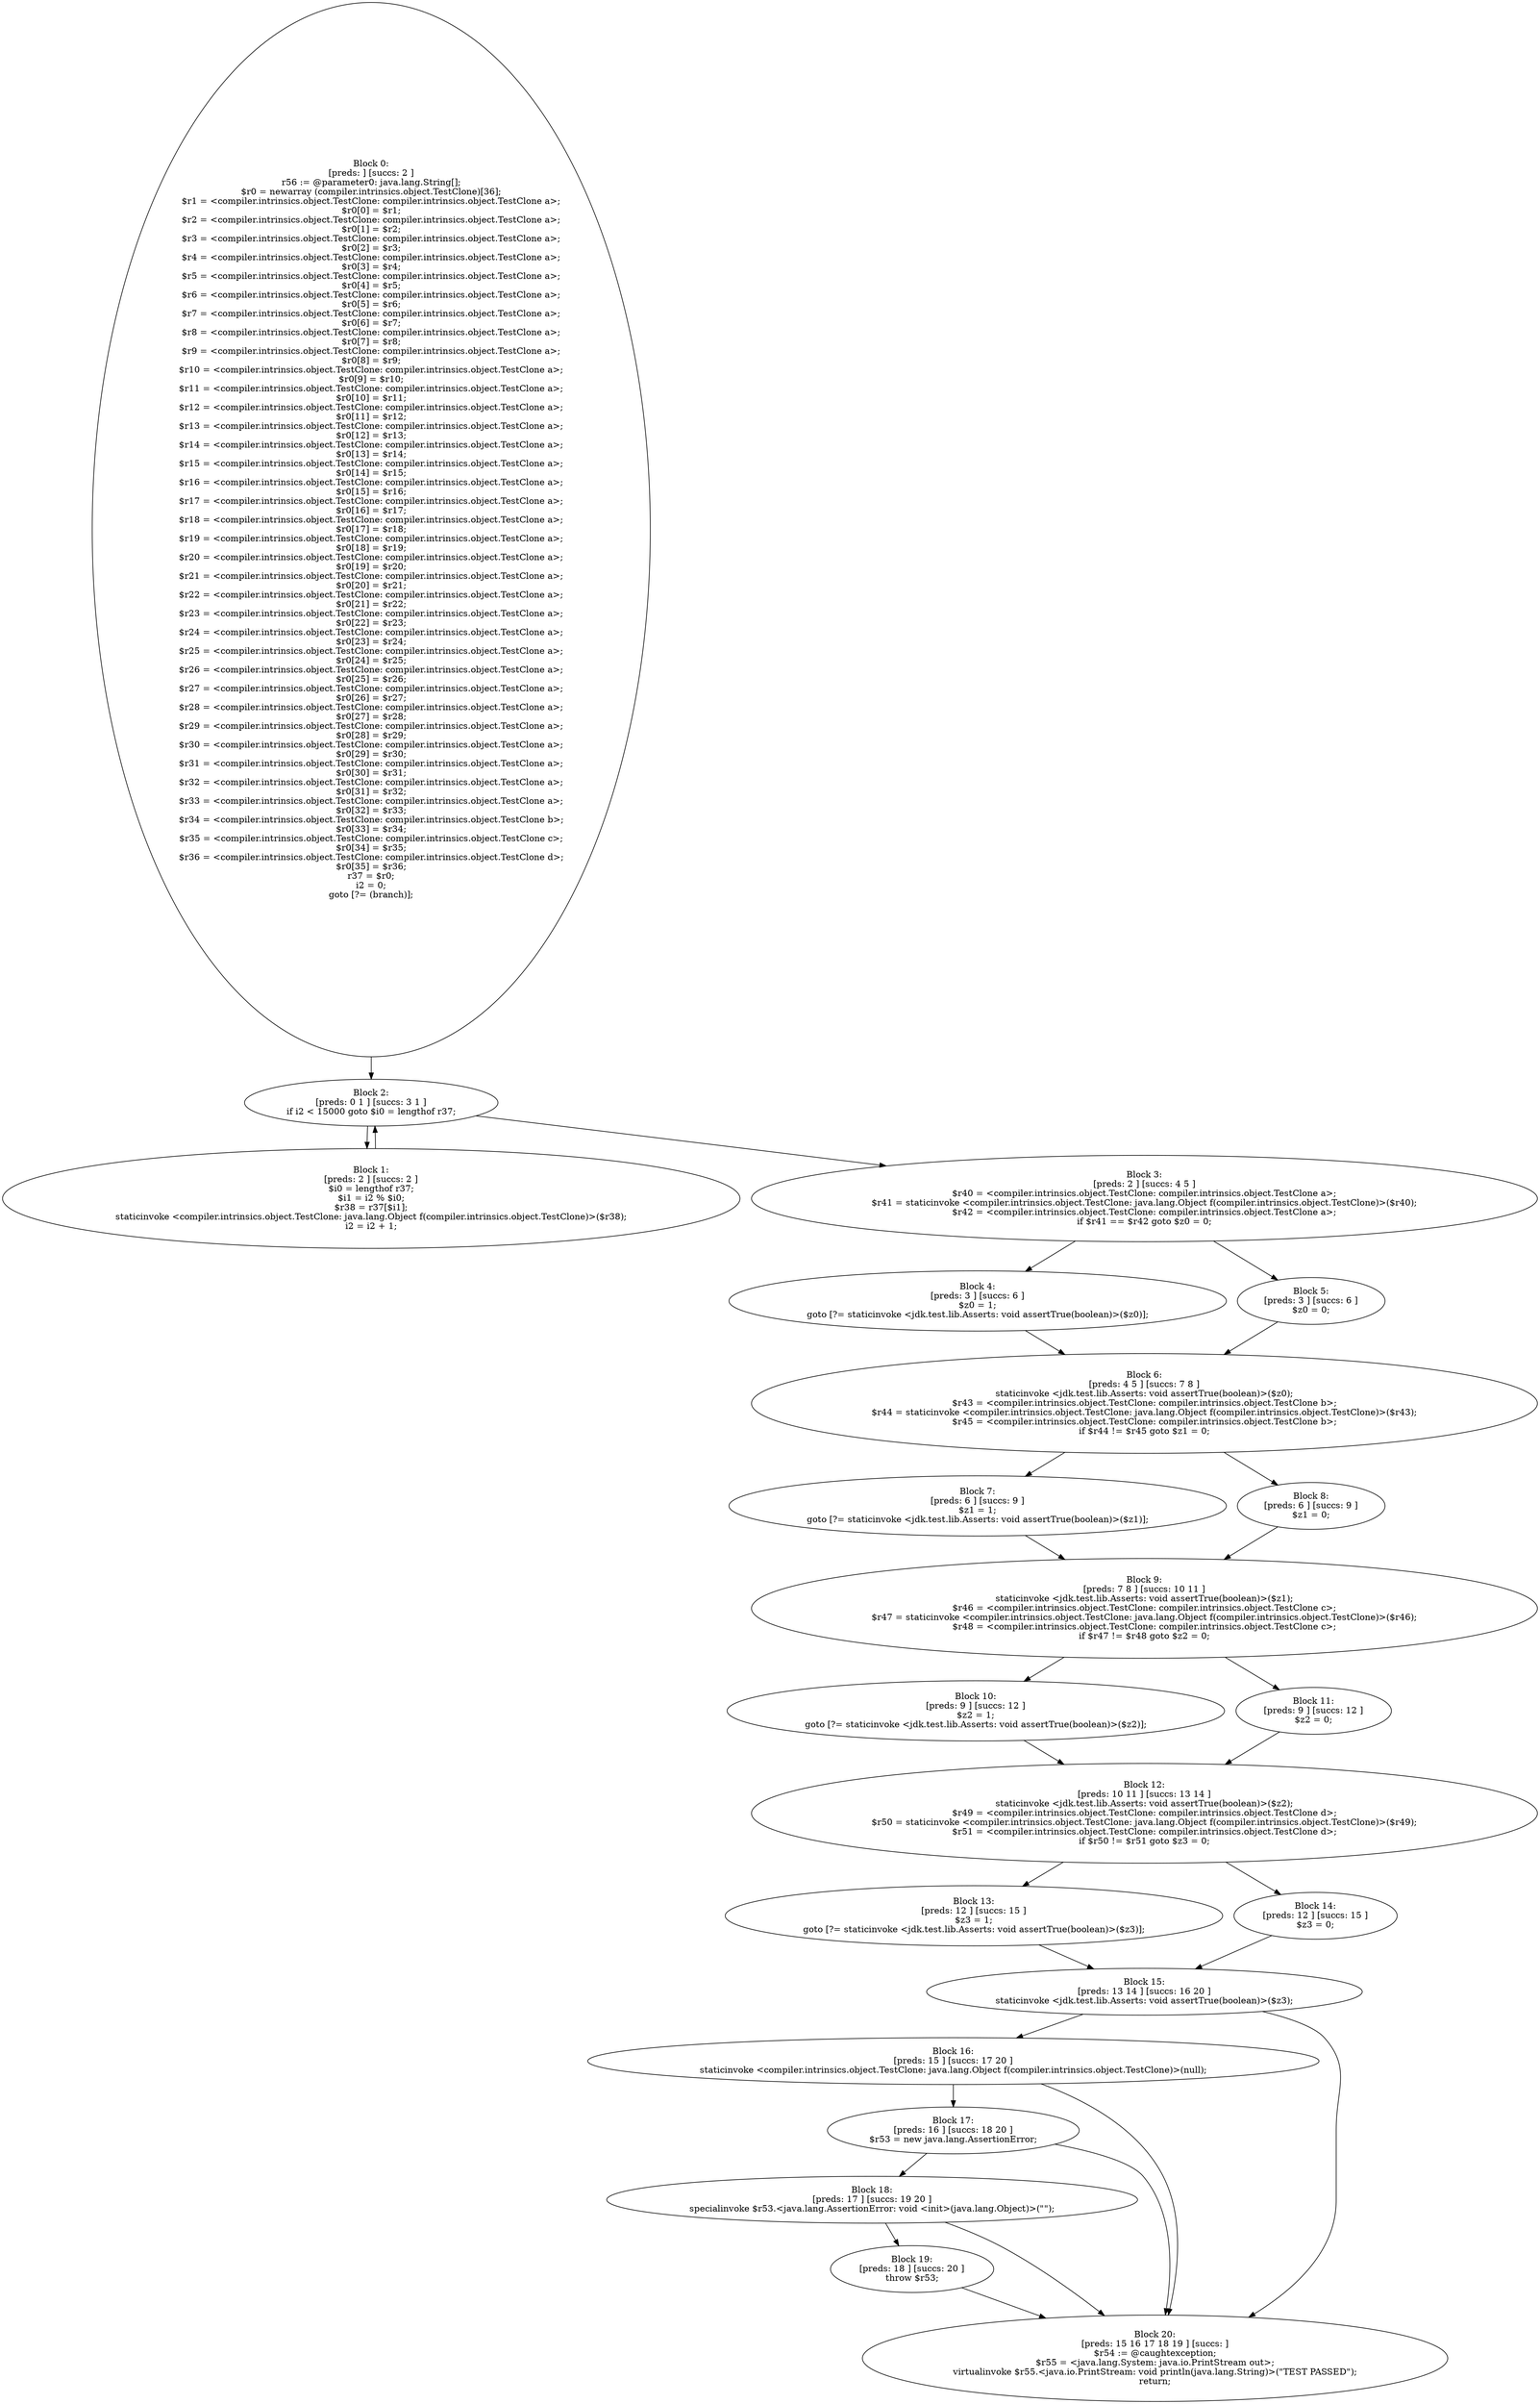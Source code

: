 digraph "unitGraph" {
    "Block 0:
[preds: ] [succs: 2 ]
r56 := @parameter0: java.lang.String[];
$r0 = newarray (compiler.intrinsics.object.TestClone)[36];
$r1 = <compiler.intrinsics.object.TestClone: compiler.intrinsics.object.TestClone a>;
$r0[0] = $r1;
$r2 = <compiler.intrinsics.object.TestClone: compiler.intrinsics.object.TestClone a>;
$r0[1] = $r2;
$r3 = <compiler.intrinsics.object.TestClone: compiler.intrinsics.object.TestClone a>;
$r0[2] = $r3;
$r4 = <compiler.intrinsics.object.TestClone: compiler.intrinsics.object.TestClone a>;
$r0[3] = $r4;
$r5 = <compiler.intrinsics.object.TestClone: compiler.intrinsics.object.TestClone a>;
$r0[4] = $r5;
$r6 = <compiler.intrinsics.object.TestClone: compiler.intrinsics.object.TestClone a>;
$r0[5] = $r6;
$r7 = <compiler.intrinsics.object.TestClone: compiler.intrinsics.object.TestClone a>;
$r0[6] = $r7;
$r8 = <compiler.intrinsics.object.TestClone: compiler.intrinsics.object.TestClone a>;
$r0[7] = $r8;
$r9 = <compiler.intrinsics.object.TestClone: compiler.intrinsics.object.TestClone a>;
$r0[8] = $r9;
$r10 = <compiler.intrinsics.object.TestClone: compiler.intrinsics.object.TestClone a>;
$r0[9] = $r10;
$r11 = <compiler.intrinsics.object.TestClone: compiler.intrinsics.object.TestClone a>;
$r0[10] = $r11;
$r12 = <compiler.intrinsics.object.TestClone: compiler.intrinsics.object.TestClone a>;
$r0[11] = $r12;
$r13 = <compiler.intrinsics.object.TestClone: compiler.intrinsics.object.TestClone a>;
$r0[12] = $r13;
$r14 = <compiler.intrinsics.object.TestClone: compiler.intrinsics.object.TestClone a>;
$r0[13] = $r14;
$r15 = <compiler.intrinsics.object.TestClone: compiler.intrinsics.object.TestClone a>;
$r0[14] = $r15;
$r16 = <compiler.intrinsics.object.TestClone: compiler.intrinsics.object.TestClone a>;
$r0[15] = $r16;
$r17 = <compiler.intrinsics.object.TestClone: compiler.intrinsics.object.TestClone a>;
$r0[16] = $r17;
$r18 = <compiler.intrinsics.object.TestClone: compiler.intrinsics.object.TestClone a>;
$r0[17] = $r18;
$r19 = <compiler.intrinsics.object.TestClone: compiler.intrinsics.object.TestClone a>;
$r0[18] = $r19;
$r20 = <compiler.intrinsics.object.TestClone: compiler.intrinsics.object.TestClone a>;
$r0[19] = $r20;
$r21 = <compiler.intrinsics.object.TestClone: compiler.intrinsics.object.TestClone a>;
$r0[20] = $r21;
$r22 = <compiler.intrinsics.object.TestClone: compiler.intrinsics.object.TestClone a>;
$r0[21] = $r22;
$r23 = <compiler.intrinsics.object.TestClone: compiler.intrinsics.object.TestClone a>;
$r0[22] = $r23;
$r24 = <compiler.intrinsics.object.TestClone: compiler.intrinsics.object.TestClone a>;
$r0[23] = $r24;
$r25 = <compiler.intrinsics.object.TestClone: compiler.intrinsics.object.TestClone a>;
$r0[24] = $r25;
$r26 = <compiler.intrinsics.object.TestClone: compiler.intrinsics.object.TestClone a>;
$r0[25] = $r26;
$r27 = <compiler.intrinsics.object.TestClone: compiler.intrinsics.object.TestClone a>;
$r0[26] = $r27;
$r28 = <compiler.intrinsics.object.TestClone: compiler.intrinsics.object.TestClone a>;
$r0[27] = $r28;
$r29 = <compiler.intrinsics.object.TestClone: compiler.intrinsics.object.TestClone a>;
$r0[28] = $r29;
$r30 = <compiler.intrinsics.object.TestClone: compiler.intrinsics.object.TestClone a>;
$r0[29] = $r30;
$r31 = <compiler.intrinsics.object.TestClone: compiler.intrinsics.object.TestClone a>;
$r0[30] = $r31;
$r32 = <compiler.intrinsics.object.TestClone: compiler.intrinsics.object.TestClone a>;
$r0[31] = $r32;
$r33 = <compiler.intrinsics.object.TestClone: compiler.intrinsics.object.TestClone a>;
$r0[32] = $r33;
$r34 = <compiler.intrinsics.object.TestClone: compiler.intrinsics.object.TestClone b>;
$r0[33] = $r34;
$r35 = <compiler.intrinsics.object.TestClone: compiler.intrinsics.object.TestClone c>;
$r0[34] = $r35;
$r36 = <compiler.intrinsics.object.TestClone: compiler.intrinsics.object.TestClone d>;
$r0[35] = $r36;
r37 = $r0;
i2 = 0;
goto [?= (branch)];
"
    "Block 1:
[preds: 2 ] [succs: 2 ]
$i0 = lengthof r37;
$i1 = i2 % $i0;
$r38 = r37[$i1];
staticinvoke <compiler.intrinsics.object.TestClone: java.lang.Object f(compiler.intrinsics.object.TestClone)>($r38);
i2 = i2 + 1;
"
    "Block 2:
[preds: 0 1 ] [succs: 3 1 ]
if i2 < 15000 goto $i0 = lengthof r37;
"
    "Block 3:
[preds: 2 ] [succs: 4 5 ]
$r40 = <compiler.intrinsics.object.TestClone: compiler.intrinsics.object.TestClone a>;
$r41 = staticinvoke <compiler.intrinsics.object.TestClone: java.lang.Object f(compiler.intrinsics.object.TestClone)>($r40);
$r42 = <compiler.intrinsics.object.TestClone: compiler.intrinsics.object.TestClone a>;
if $r41 == $r42 goto $z0 = 0;
"
    "Block 4:
[preds: 3 ] [succs: 6 ]
$z0 = 1;
goto [?= staticinvoke <jdk.test.lib.Asserts: void assertTrue(boolean)>($z0)];
"
    "Block 5:
[preds: 3 ] [succs: 6 ]
$z0 = 0;
"
    "Block 6:
[preds: 4 5 ] [succs: 7 8 ]
staticinvoke <jdk.test.lib.Asserts: void assertTrue(boolean)>($z0);
$r43 = <compiler.intrinsics.object.TestClone: compiler.intrinsics.object.TestClone b>;
$r44 = staticinvoke <compiler.intrinsics.object.TestClone: java.lang.Object f(compiler.intrinsics.object.TestClone)>($r43);
$r45 = <compiler.intrinsics.object.TestClone: compiler.intrinsics.object.TestClone b>;
if $r44 != $r45 goto $z1 = 0;
"
    "Block 7:
[preds: 6 ] [succs: 9 ]
$z1 = 1;
goto [?= staticinvoke <jdk.test.lib.Asserts: void assertTrue(boolean)>($z1)];
"
    "Block 8:
[preds: 6 ] [succs: 9 ]
$z1 = 0;
"
    "Block 9:
[preds: 7 8 ] [succs: 10 11 ]
staticinvoke <jdk.test.lib.Asserts: void assertTrue(boolean)>($z1);
$r46 = <compiler.intrinsics.object.TestClone: compiler.intrinsics.object.TestClone c>;
$r47 = staticinvoke <compiler.intrinsics.object.TestClone: java.lang.Object f(compiler.intrinsics.object.TestClone)>($r46);
$r48 = <compiler.intrinsics.object.TestClone: compiler.intrinsics.object.TestClone c>;
if $r47 != $r48 goto $z2 = 0;
"
    "Block 10:
[preds: 9 ] [succs: 12 ]
$z2 = 1;
goto [?= staticinvoke <jdk.test.lib.Asserts: void assertTrue(boolean)>($z2)];
"
    "Block 11:
[preds: 9 ] [succs: 12 ]
$z2 = 0;
"
    "Block 12:
[preds: 10 11 ] [succs: 13 14 ]
staticinvoke <jdk.test.lib.Asserts: void assertTrue(boolean)>($z2);
$r49 = <compiler.intrinsics.object.TestClone: compiler.intrinsics.object.TestClone d>;
$r50 = staticinvoke <compiler.intrinsics.object.TestClone: java.lang.Object f(compiler.intrinsics.object.TestClone)>($r49);
$r51 = <compiler.intrinsics.object.TestClone: compiler.intrinsics.object.TestClone d>;
if $r50 != $r51 goto $z3 = 0;
"
    "Block 13:
[preds: 12 ] [succs: 15 ]
$z3 = 1;
goto [?= staticinvoke <jdk.test.lib.Asserts: void assertTrue(boolean)>($z3)];
"
    "Block 14:
[preds: 12 ] [succs: 15 ]
$z3 = 0;
"
    "Block 15:
[preds: 13 14 ] [succs: 16 20 ]
staticinvoke <jdk.test.lib.Asserts: void assertTrue(boolean)>($z3);
"
    "Block 16:
[preds: 15 ] [succs: 17 20 ]
staticinvoke <compiler.intrinsics.object.TestClone: java.lang.Object f(compiler.intrinsics.object.TestClone)>(null);
"
    "Block 17:
[preds: 16 ] [succs: 18 20 ]
$r53 = new java.lang.AssertionError;
"
    "Block 18:
[preds: 17 ] [succs: 19 20 ]
specialinvoke $r53.<java.lang.AssertionError: void <init>(java.lang.Object)>(\"\");
"
    "Block 19:
[preds: 18 ] [succs: 20 ]
throw $r53;
"
    "Block 20:
[preds: 15 16 17 18 19 ] [succs: ]
$r54 := @caughtexception;
$r55 = <java.lang.System: java.io.PrintStream out>;
virtualinvoke $r55.<java.io.PrintStream: void println(java.lang.String)>(\"TEST PASSED\");
return;
"
    "Block 0:
[preds: ] [succs: 2 ]
r56 := @parameter0: java.lang.String[];
$r0 = newarray (compiler.intrinsics.object.TestClone)[36];
$r1 = <compiler.intrinsics.object.TestClone: compiler.intrinsics.object.TestClone a>;
$r0[0] = $r1;
$r2 = <compiler.intrinsics.object.TestClone: compiler.intrinsics.object.TestClone a>;
$r0[1] = $r2;
$r3 = <compiler.intrinsics.object.TestClone: compiler.intrinsics.object.TestClone a>;
$r0[2] = $r3;
$r4 = <compiler.intrinsics.object.TestClone: compiler.intrinsics.object.TestClone a>;
$r0[3] = $r4;
$r5 = <compiler.intrinsics.object.TestClone: compiler.intrinsics.object.TestClone a>;
$r0[4] = $r5;
$r6 = <compiler.intrinsics.object.TestClone: compiler.intrinsics.object.TestClone a>;
$r0[5] = $r6;
$r7 = <compiler.intrinsics.object.TestClone: compiler.intrinsics.object.TestClone a>;
$r0[6] = $r7;
$r8 = <compiler.intrinsics.object.TestClone: compiler.intrinsics.object.TestClone a>;
$r0[7] = $r8;
$r9 = <compiler.intrinsics.object.TestClone: compiler.intrinsics.object.TestClone a>;
$r0[8] = $r9;
$r10 = <compiler.intrinsics.object.TestClone: compiler.intrinsics.object.TestClone a>;
$r0[9] = $r10;
$r11 = <compiler.intrinsics.object.TestClone: compiler.intrinsics.object.TestClone a>;
$r0[10] = $r11;
$r12 = <compiler.intrinsics.object.TestClone: compiler.intrinsics.object.TestClone a>;
$r0[11] = $r12;
$r13 = <compiler.intrinsics.object.TestClone: compiler.intrinsics.object.TestClone a>;
$r0[12] = $r13;
$r14 = <compiler.intrinsics.object.TestClone: compiler.intrinsics.object.TestClone a>;
$r0[13] = $r14;
$r15 = <compiler.intrinsics.object.TestClone: compiler.intrinsics.object.TestClone a>;
$r0[14] = $r15;
$r16 = <compiler.intrinsics.object.TestClone: compiler.intrinsics.object.TestClone a>;
$r0[15] = $r16;
$r17 = <compiler.intrinsics.object.TestClone: compiler.intrinsics.object.TestClone a>;
$r0[16] = $r17;
$r18 = <compiler.intrinsics.object.TestClone: compiler.intrinsics.object.TestClone a>;
$r0[17] = $r18;
$r19 = <compiler.intrinsics.object.TestClone: compiler.intrinsics.object.TestClone a>;
$r0[18] = $r19;
$r20 = <compiler.intrinsics.object.TestClone: compiler.intrinsics.object.TestClone a>;
$r0[19] = $r20;
$r21 = <compiler.intrinsics.object.TestClone: compiler.intrinsics.object.TestClone a>;
$r0[20] = $r21;
$r22 = <compiler.intrinsics.object.TestClone: compiler.intrinsics.object.TestClone a>;
$r0[21] = $r22;
$r23 = <compiler.intrinsics.object.TestClone: compiler.intrinsics.object.TestClone a>;
$r0[22] = $r23;
$r24 = <compiler.intrinsics.object.TestClone: compiler.intrinsics.object.TestClone a>;
$r0[23] = $r24;
$r25 = <compiler.intrinsics.object.TestClone: compiler.intrinsics.object.TestClone a>;
$r0[24] = $r25;
$r26 = <compiler.intrinsics.object.TestClone: compiler.intrinsics.object.TestClone a>;
$r0[25] = $r26;
$r27 = <compiler.intrinsics.object.TestClone: compiler.intrinsics.object.TestClone a>;
$r0[26] = $r27;
$r28 = <compiler.intrinsics.object.TestClone: compiler.intrinsics.object.TestClone a>;
$r0[27] = $r28;
$r29 = <compiler.intrinsics.object.TestClone: compiler.intrinsics.object.TestClone a>;
$r0[28] = $r29;
$r30 = <compiler.intrinsics.object.TestClone: compiler.intrinsics.object.TestClone a>;
$r0[29] = $r30;
$r31 = <compiler.intrinsics.object.TestClone: compiler.intrinsics.object.TestClone a>;
$r0[30] = $r31;
$r32 = <compiler.intrinsics.object.TestClone: compiler.intrinsics.object.TestClone a>;
$r0[31] = $r32;
$r33 = <compiler.intrinsics.object.TestClone: compiler.intrinsics.object.TestClone a>;
$r0[32] = $r33;
$r34 = <compiler.intrinsics.object.TestClone: compiler.intrinsics.object.TestClone b>;
$r0[33] = $r34;
$r35 = <compiler.intrinsics.object.TestClone: compiler.intrinsics.object.TestClone c>;
$r0[34] = $r35;
$r36 = <compiler.intrinsics.object.TestClone: compiler.intrinsics.object.TestClone d>;
$r0[35] = $r36;
r37 = $r0;
i2 = 0;
goto [?= (branch)];
"->"Block 2:
[preds: 0 1 ] [succs: 3 1 ]
if i2 < 15000 goto $i0 = lengthof r37;
";
    "Block 1:
[preds: 2 ] [succs: 2 ]
$i0 = lengthof r37;
$i1 = i2 % $i0;
$r38 = r37[$i1];
staticinvoke <compiler.intrinsics.object.TestClone: java.lang.Object f(compiler.intrinsics.object.TestClone)>($r38);
i2 = i2 + 1;
"->"Block 2:
[preds: 0 1 ] [succs: 3 1 ]
if i2 < 15000 goto $i0 = lengthof r37;
";
    "Block 2:
[preds: 0 1 ] [succs: 3 1 ]
if i2 < 15000 goto $i0 = lengthof r37;
"->"Block 3:
[preds: 2 ] [succs: 4 5 ]
$r40 = <compiler.intrinsics.object.TestClone: compiler.intrinsics.object.TestClone a>;
$r41 = staticinvoke <compiler.intrinsics.object.TestClone: java.lang.Object f(compiler.intrinsics.object.TestClone)>($r40);
$r42 = <compiler.intrinsics.object.TestClone: compiler.intrinsics.object.TestClone a>;
if $r41 == $r42 goto $z0 = 0;
";
    "Block 2:
[preds: 0 1 ] [succs: 3 1 ]
if i2 < 15000 goto $i0 = lengthof r37;
"->"Block 1:
[preds: 2 ] [succs: 2 ]
$i0 = lengthof r37;
$i1 = i2 % $i0;
$r38 = r37[$i1];
staticinvoke <compiler.intrinsics.object.TestClone: java.lang.Object f(compiler.intrinsics.object.TestClone)>($r38);
i2 = i2 + 1;
";
    "Block 3:
[preds: 2 ] [succs: 4 5 ]
$r40 = <compiler.intrinsics.object.TestClone: compiler.intrinsics.object.TestClone a>;
$r41 = staticinvoke <compiler.intrinsics.object.TestClone: java.lang.Object f(compiler.intrinsics.object.TestClone)>($r40);
$r42 = <compiler.intrinsics.object.TestClone: compiler.intrinsics.object.TestClone a>;
if $r41 == $r42 goto $z0 = 0;
"->"Block 4:
[preds: 3 ] [succs: 6 ]
$z0 = 1;
goto [?= staticinvoke <jdk.test.lib.Asserts: void assertTrue(boolean)>($z0)];
";
    "Block 3:
[preds: 2 ] [succs: 4 5 ]
$r40 = <compiler.intrinsics.object.TestClone: compiler.intrinsics.object.TestClone a>;
$r41 = staticinvoke <compiler.intrinsics.object.TestClone: java.lang.Object f(compiler.intrinsics.object.TestClone)>($r40);
$r42 = <compiler.intrinsics.object.TestClone: compiler.intrinsics.object.TestClone a>;
if $r41 == $r42 goto $z0 = 0;
"->"Block 5:
[preds: 3 ] [succs: 6 ]
$z0 = 0;
";
    "Block 4:
[preds: 3 ] [succs: 6 ]
$z0 = 1;
goto [?= staticinvoke <jdk.test.lib.Asserts: void assertTrue(boolean)>($z0)];
"->"Block 6:
[preds: 4 5 ] [succs: 7 8 ]
staticinvoke <jdk.test.lib.Asserts: void assertTrue(boolean)>($z0);
$r43 = <compiler.intrinsics.object.TestClone: compiler.intrinsics.object.TestClone b>;
$r44 = staticinvoke <compiler.intrinsics.object.TestClone: java.lang.Object f(compiler.intrinsics.object.TestClone)>($r43);
$r45 = <compiler.intrinsics.object.TestClone: compiler.intrinsics.object.TestClone b>;
if $r44 != $r45 goto $z1 = 0;
";
    "Block 5:
[preds: 3 ] [succs: 6 ]
$z0 = 0;
"->"Block 6:
[preds: 4 5 ] [succs: 7 8 ]
staticinvoke <jdk.test.lib.Asserts: void assertTrue(boolean)>($z0);
$r43 = <compiler.intrinsics.object.TestClone: compiler.intrinsics.object.TestClone b>;
$r44 = staticinvoke <compiler.intrinsics.object.TestClone: java.lang.Object f(compiler.intrinsics.object.TestClone)>($r43);
$r45 = <compiler.intrinsics.object.TestClone: compiler.intrinsics.object.TestClone b>;
if $r44 != $r45 goto $z1 = 0;
";
    "Block 6:
[preds: 4 5 ] [succs: 7 8 ]
staticinvoke <jdk.test.lib.Asserts: void assertTrue(boolean)>($z0);
$r43 = <compiler.intrinsics.object.TestClone: compiler.intrinsics.object.TestClone b>;
$r44 = staticinvoke <compiler.intrinsics.object.TestClone: java.lang.Object f(compiler.intrinsics.object.TestClone)>($r43);
$r45 = <compiler.intrinsics.object.TestClone: compiler.intrinsics.object.TestClone b>;
if $r44 != $r45 goto $z1 = 0;
"->"Block 7:
[preds: 6 ] [succs: 9 ]
$z1 = 1;
goto [?= staticinvoke <jdk.test.lib.Asserts: void assertTrue(boolean)>($z1)];
";
    "Block 6:
[preds: 4 5 ] [succs: 7 8 ]
staticinvoke <jdk.test.lib.Asserts: void assertTrue(boolean)>($z0);
$r43 = <compiler.intrinsics.object.TestClone: compiler.intrinsics.object.TestClone b>;
$r44 = staticinvoke <compiler.intrinsics.object.TestClone: java.lang.Object f(compiler.intrinsics.object.TestClone)>($r43);
$r45 = <compiler.intrinsics.object.TestClone: compiler.intrinsics.object.TestClone b>;
if $r44 != $r45 goto $z1 = 0;
"->"Block 8:
[preds: 6 ] [succs: 9 ]
$z1 = 0;
";
    "Block 7:
[preds: 6 ] [succs: 9 ]
$z1 = 1;
goto [?= staticinvoke <jdk.test.lib.Asserts: void assertTrue(boolean)>($z1)];
"->"Block 9:
[preds: 7 8 ] [succs: 10 11 ]
staticinvoke <jdk.test.lib.Asserts: void assertTrue(boolean)>($z1);
$r46 = <compiler.intrinsics.object.TestClone: compiler.intrinsics.object.TestClone c>;
$r47 = staticinvoke <compiler.intrinsics.object.TestClone: java.lang.Object f(compiler.intrinsics.object.TestClone)>($r46);
$r48 = <compiler.intrinsics.object.TestClone: compiler.intrinsics.object.TestClone c>;
if $r47 != $r48 goto $z2 = 0;
";
    "Block 8:
[preds: 6 ] [succs: 9 ]
$z1 = 0;
"->"Block 9:
[preds: 7 8 ] [succs: 10 11 ]
staticinvoke <jdk.test.lib.Asserts: void assertTrue(boolean)>($z1);
$r46 = <compiler.intrinsics.object.TestClone: compiler.intrinsics.object.TestClone c>;
$r47 = staticinvoke <compiler.intrinsics.object.TestClone: java.lang.Object f(compiler.intrinsics.object.TestClone)>($r46);
$r48 = <compiler.intrinsics.object.TestClone: compiler.intrinsics.object.TestClone c>;
if $r47 != $r48 goto $z2 = 0;
";
    "Block 9:
[preds: 7 8 ] [succs: 10 11 ]
staticinvoke <jdk.test.lib.Asserts: void assertTrue(boolean)>($z1);
$r46 = <compiler.intrinsics.object.TestClone: compiler.intrinsics.object.TestClone c>;
$r47 = staticinvoke <compiler.intrinsics.object.TestClone: java.lang.Object f(compiler.intrinsics.object.TestClone)>($r46);
$r48 = <compiler.intrinsics.object.TestClone: compiler.intrinsics.object.TestClone c>;
if $r47 != $r48 goto $z2 = 0;
"->"Block 10:
[preds: 9 ] [succs: 12 ]
$z2 = 1;
goto [?= staticinvoke <jdk.test.lib.Asserts: void assertTrue(boolean)>($z2)];
";
    "Block 9:
[preds: 7 8 ] [succs: 10 11 ]
staticinvoke <jdk.test.lib.Asserts: void assertTrue(boolean)>($z1);
$r46 = <compiler.intrinsics.object.TestClone: compiler.intrinsics.object.TestClone c>;
$r47 = staticinvoke <compiler.intrinsics.object.TestClone: java.lang.Object f(compiler.intrinsics.object.TestClone)>($r46);
$r48 = <compiler.intrinsics.object.TestClone: compiler.intrinsics.object.TestClone c>;
if $r47 != $r48 goto $z2 = 0;
"->"Block 11:
[preds: 9 ] [succs: 12 ]
$z2 = 0;
";
    "Block 10:
[preds: 9 ] [succs: 12 ]
$z2 = 1;
goto [?= staticinvoke <jdk.test.lib.Asserts: void assertTrue(boolean)>($z2)];
"->"Block 12:
[preds: 10 11 ] [succs: 13 14 ]
staticinvoke <jdk.test.lib.Asserts: void assertTrue(boolean)>($z2);
$r49 = <compiler.intrinsics.object.TestClone: compiler.intrinsics.object.TestClone d>;
$r50 = staticinvoke <compiler.intrinsics.object.TestClone: java.lang.Object f(compiler.intrinsics.object.TestClone)>($r49);
$r51 = <compiler.intrinsics.object.TestClone: compiler.intrinsics.object.TestClone d>;
if $r50 != $r51 goto $z3 = 0;
";
    "Block 11:
[preds: 9 ] [succs: 12 ]
$z2 = 0;
"->"Block 12:
[preds: 10 11 ] [succs: 13 14 ]
staticinvoke <jdk.test.lib.Asserts: void assertTrue(boolean)>($z2);
$r49 = <compiler.intrinsics.object.TestClone: compiler.intrinsics.object.TestClone d>;
$r50 = staticinvoke <compiler.intrinsics.object.TestClone: java.lang.Object f(compiler.intrinsics.object.TestClone)>($r49);
$r51 = <compiler.intrinsics.object.TestClone: compiler.intrinsics.object.TestClone d>;
if $r50 != $r51 goto $z3 = 0;
";
    "Block 12:
[preds: 10 11 ] [succs: 13 14 ]
staticinvoke <jdk.test.lib.Asserts: void assertTrue(boolean)>($z2);
$r49 = <compiler.intrinsics.object.TestClone: compiler.intrinsics.object.TestClone d>;
$r50 = staticinvoke <compiler.intrinsics.object.TestClone: java.lang.Object f(compiler.intrinsics.object.TestClone)>($r49);
$r51 = <compiler.intrinsics.object.TestClone: compiler.intrinsics.object.TestClone d>;
if $r50 != $r51 goto $z3 = 0;
"->"Block 13:
[preds: 12 ] [succs: 15 ]
$z3 = 1;
goto [?= staticinvoke <jdk.test.lib.Asserts: void assertTrue(boolean)>($z3)];
";
    "Block 12:
[preds: 10 11 ] [succs: 13 14 ]
staticinvoke <jdk.test.lib.Asserts: void assertTrue(boolean)>($z2);
$r49 = <compiler.intrinsics.object.TestClone: compiler.intrinsics.object.TestClone d>;
$r50 = staticinvoke <compiler.intrinsics.object.TestClone: java.lang.Object f(compiler.intrinsics.object.TestClone)>($r49);
$r51 = <compiler.intrinsics.object.TestClone: compiler.intrinsics.object.TestClone d>;
if $r50 != $r51 goto $z3 = 0;
"->"Block 14:
[preds: 12 ] [succs: 15 ]
$z3 = 0;
";
    "Block 13:
[preds: 12 ] [succs: 15 ]
$z3 = 1;
goto [?= staticinvoke <jdk.test.lib.Asserts: void assertTrue(boolean)>($z3)];
"->"Block 15:
[preds: 13 14 ] [succs: 16 20 ]
staticinvoke <jdk.test.lib.Asserts: void assertTrue(boolean)>($z3);
";
    "Block 14:
[preds: 12 ] [succs: 15 ]
$z3 = 0;
"->"Block 15:
[preds: 13 14 ] [succs: 16 20 ]
staticinvoke <jdk.test.lib.Asserts: void assertTrue(boolean)>($z3);
";
    "Block 15:
[preds: 13 14 ] [succs: 16 20 ]
staticinvoke <jdk.test.lib.Asserts: void assertTrue(boolean)>($z3);
"->"Block 16:
[preds: 15 ] [succs: 17 20 ]
staticinvoke <compiler.intrinsics.object.TestClone: java.lang.Object f(compiler.intrinsics.object.TestClone)>(null);
";
    "Block 15:
[preds: 13 14 ] [succs: 16 20 ]
staticinvoke <jdk.test.lib.Asserts: void assertTrue(boolean)>($z3);
"->"Block 20:
[preds: 15 16 17 18 19 ] [succs: ]
$r54 := @caughtexception;
$r55 = <java.lang.System: java.io.PrintStream out>;
virtualinvoke $r55.<java.io.PrintStream: void println(java.lang.String)>(\"TEST PASSED\");
return;
";
    "Block 16:
[preds: 15 ] [succs: 17 20 ]
staticinvoke <compiler.intrinsics.object.TestClone: java.lang.Object f(compiler.intrinsics.object.TestClone)>(null);
"->"Block 17:
[preds: 16 ] [succs: 18 20 ]
$r53 = new java.lang.AssertionError;
";
    "Block 16:
[preds: 15 ] [succs: 17 20 ]
staticinvoke <compiler.intrinsics.object.TestClone: java.lang.Object f(compiler.intrinsics.object.TestClone)>(null);
"->"Block 20:
[preds: 15 16 17 18 19 ] [succs: ]
$r54 := @caughtexception;
$r55 = <java.lang.System: java.io.PrintStream out>;
virtualinvoke $r55.<java.io.PrintStream: void println(java.lang.String)>(\"TEST PASSED\");
return;
";
    "Block 17:
[preds: 16 ] [succs: 18 20 ]
$r53 = new java.lang.AssertionError;
"->"Block 18:
[preds: 17 ] [succs: 19 20 ]
specialinvoke $r53.<java.lang.AssertionError: void <init>(java.lang.Object)>(\"\");
";
    "Block 17:
[preds: 16 ] [succs: 18 20 ]
$r53 = new java.lang.AssertionError;
"->"Block 20:
[preds: 15 16 17 18 19 ] [succs: ]
$r54 := @caughtexception;
$r55 = <java.lang.System: java.io.PrintStream out>;
virtualinvoke $r55.<java.io.PrintStream: void println(java.lang.String)>(\"TEST PASSED\");
return;
";
    "Block 18:
[preds: 17 ] [succs: 19 20 ]
specialinvoke $r53.<java.lang.AssertionError: void <init>(java.lang.Object)>(\"\");
"->"Block 19:
[preds: 18 ] [succs: 20 ]
throw $r53;
";
    "Block 18:
[preds: 17 ] [succs: 19 20 ]
specialinvoke $r53.<java.lang.AssertionError: void <init>(java.lang.Object)>(\"\");
"->"Block 20:
[preds: 15 16 17 18 19 ] [succs: ]
$r54 := @caughtexception;
$r55 = <java.lang.System: java.io.PrintStream out>;
virtualinvoke $r55.<java.io.PrintStream: void println(java.lang.String)>(\"TEST PASSED\");
return;
";
    "Block 19:
[preds: 18 ] [succs: 20 ]
throw $r53;
"->"Block 20:
[preds: 15 16 17 18 19 ] [succs: ]
$r54 := @caughtexception;
$r55 = <java.lang.System: java.io.PrintStream out>;
virtualinvoke $r55.<java.io.PrintStream: void println(java.lang.String)>(\"TEST PASSED\");
return;
";
}
